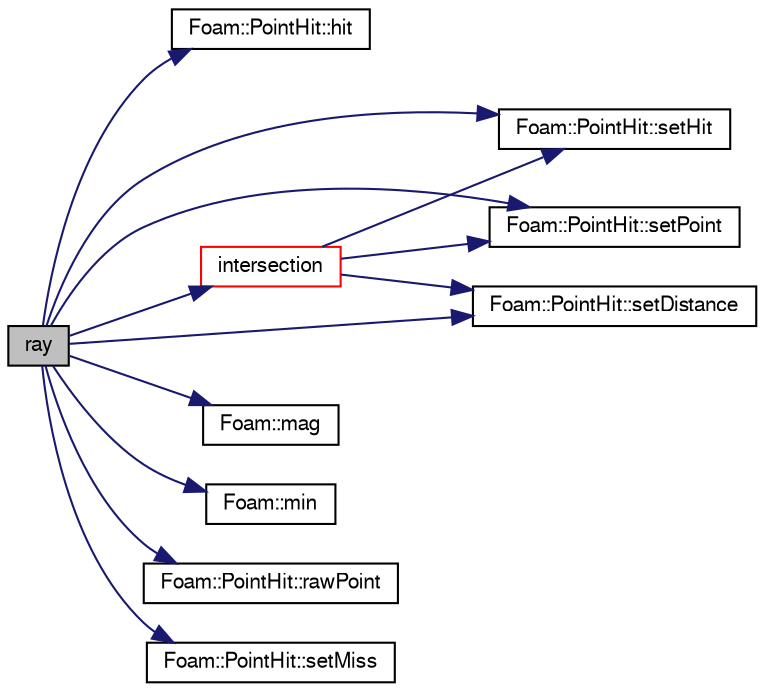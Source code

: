 digraph "ray"
{
  bgcolor="transparent";
  edge [fontname="FreeSans",fontsize="10",labelfontname="FreeSans",labelfontsize="10"];
  node [fontname="FreeSans",fontsize="10",shape=record];
  rankdir="LR";
  Node222 [label="ray",height=0.2,width=0.4,color="black", fillcolor="grey75", style="filled", fontcolor="black"];
  Node222 -> Node223 [color="midnightblue",fontsize="10",style="solid",fontname="FreeSans"];
  Node223 [label="Foam::PointHit::hit",height=0.2,width=0.4,color="black",URL="$a27558.html#aee8dc30bf27cefe419b15f96e594c155",tooltip="Is there a hit. "];
  Node222 -> Node224 [color="midnightblue",fontsize="10",style="solid",fontname="FreeSans"];
  Node224 [label="intersection",height=0.2,width=0.4,color="red",URL="$a27606.html#ac82a9c98ef3be11c0738ec2f39ba8a2c",tooltip="Fast intersection with a ray. "];
  Node224 -> Node230 [color="midnightblue",fontsize="10",style="solid",fontname="FreeSans"];
  Node230 [label="Foam::PointHit::setHit",height=0.2,width=0.4,color="black",URL="$a27558.html#af857bf9136ee4938a5de88d60b75b706"];
  Node224 -> Node231 [color="midnightblue",fontsize="10",style="solid",fontname="FreeSans"];
  Node231 [label="Foam::PointHit::setPoint",height=0.2,width=0.4,color="black",URL="$a27558.html#a06197856d3e9d1625db3f88c38dc522a"];
  Node224 -> Node232 [color="midnightblue",fontsize="10",style="solid",fontname="FreeSans"];
  Node232 [label="Foam::PointHit::setDistance",height=0.2,width=0.4,color="black",URL="$a27558.html#a14790d638ec1616229076c4aed712b09"];
  Node222 -> Node234 [color="midnightblue",fontsize="10",style="solid",fontname="FreeSans"];
  Node234 [label="Foam::mag",height=0.2,width=0.4,color="black",URL="$a21124.html#a929da2a3fdcf3dacbbe0487d3a330dae"];
  Node222 -> Node237 [color="midnightblue",fontsize="10",style="solid",fontname="FreeSans"];
  Node237 [label="Foam::min",height=0.2,width=0.4,color="black",URL="$a21124.html#a253e112ad2d56d96230ff39ea7f442dc"];
  Node222 -> Node238 [color="midnightblue",fontsize="10",style="solid",fontname="FreeSans"];
  Node238 [label="Foam::PointHit::rawPoint",height=0.2,width=0.4,color="black",URL="$a27558.html#a479a270e3db1518fd61b8a756455786b",tooltip="Return point with no checking. "];
  Node222 -> Node232 [color="midnightblue",fontsize="10",style="solid",fontname="FreeSans"];
  Node222 -> Node230 [color="midnightblue",fontsize="10",style="solid",fontname="FreeSans"];
  Node222 -> Node239 [color="midnightblue",fontsize="10",style="solid",fontname="FreeSans"];
  Node239 [label="Foam::PointHit::setMiss",height=0.2,width=0.4,color="black",URL="$a27558.html#aed721b61555f524fcafed97d1a4cd9f6"];
  Node222 -> Node231 [color="midnightblue",fontsize="10",style="solid",fontname="FreeSans"];
}
